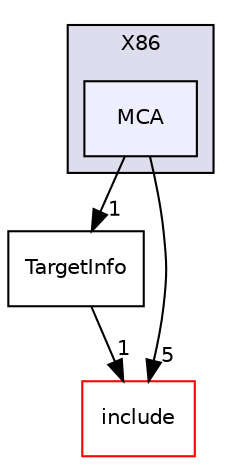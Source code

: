digraph "lib/Target/X86/MCA" {
  bgcolor=transparent;
  compound=true
  node [ fontsize="10", fontname="Helvetica"];
  edge [ labelfontsize="10", labelfontname="Helvetica"];
  subgraph clusterdir_558b7c0c66e2ff4834e628dd4b3edd32 {
    graph [ bgcolor="#ddddee", pencolor="black", label="X86" fontname="Helvetica", fontsize="10", URL="dir_558b7c0c66e2ff4834e628dd4b3edd32.html"]
  dir_51f090ad574e29ea82de317bbbdae7b7 [shape=box, label="MCA", style="filled", fillcolor="#eeeeff", pencolor="black", URL="dir_51f090ad574e29ea82de317bbbdae7b7.html"];
  }
  dir_32d3208121019942dc9cbaa52385dba7 [shape=box label="TargetInfo" URL="dir_32d3208121019942dc9cbaa52385dba7.html"];
  dir_d44c64559bbebec7f509842c48db8b23 [shape=box label="include" color="red" URL="dir_d44c64559bbebec7f509842c48db8b23.html"];
  dir_32d3208121019942dc9cbaa52385dba7->dir_d44c64559bbebec7f509842c48db8b23 [headlabel="1", labeldistance=1.5 headhref="dir_000211_000001.html"];
  dir_51f090ad574e29ea82de317bbbdae7b7->dir_32d3208121019942dc9cbaa52385dba7 [headlabel="1", labeldistance=1.5 headhref="dir_000209_000211.html"];
  dir_51f090ad574e29ea82de317bbbdae7b7->dir_d44c64559bbebec7f509842c48db8b23 [headlabel="5", labeldistance=1.5 headhref="dir_000209_000001.html"];
}
